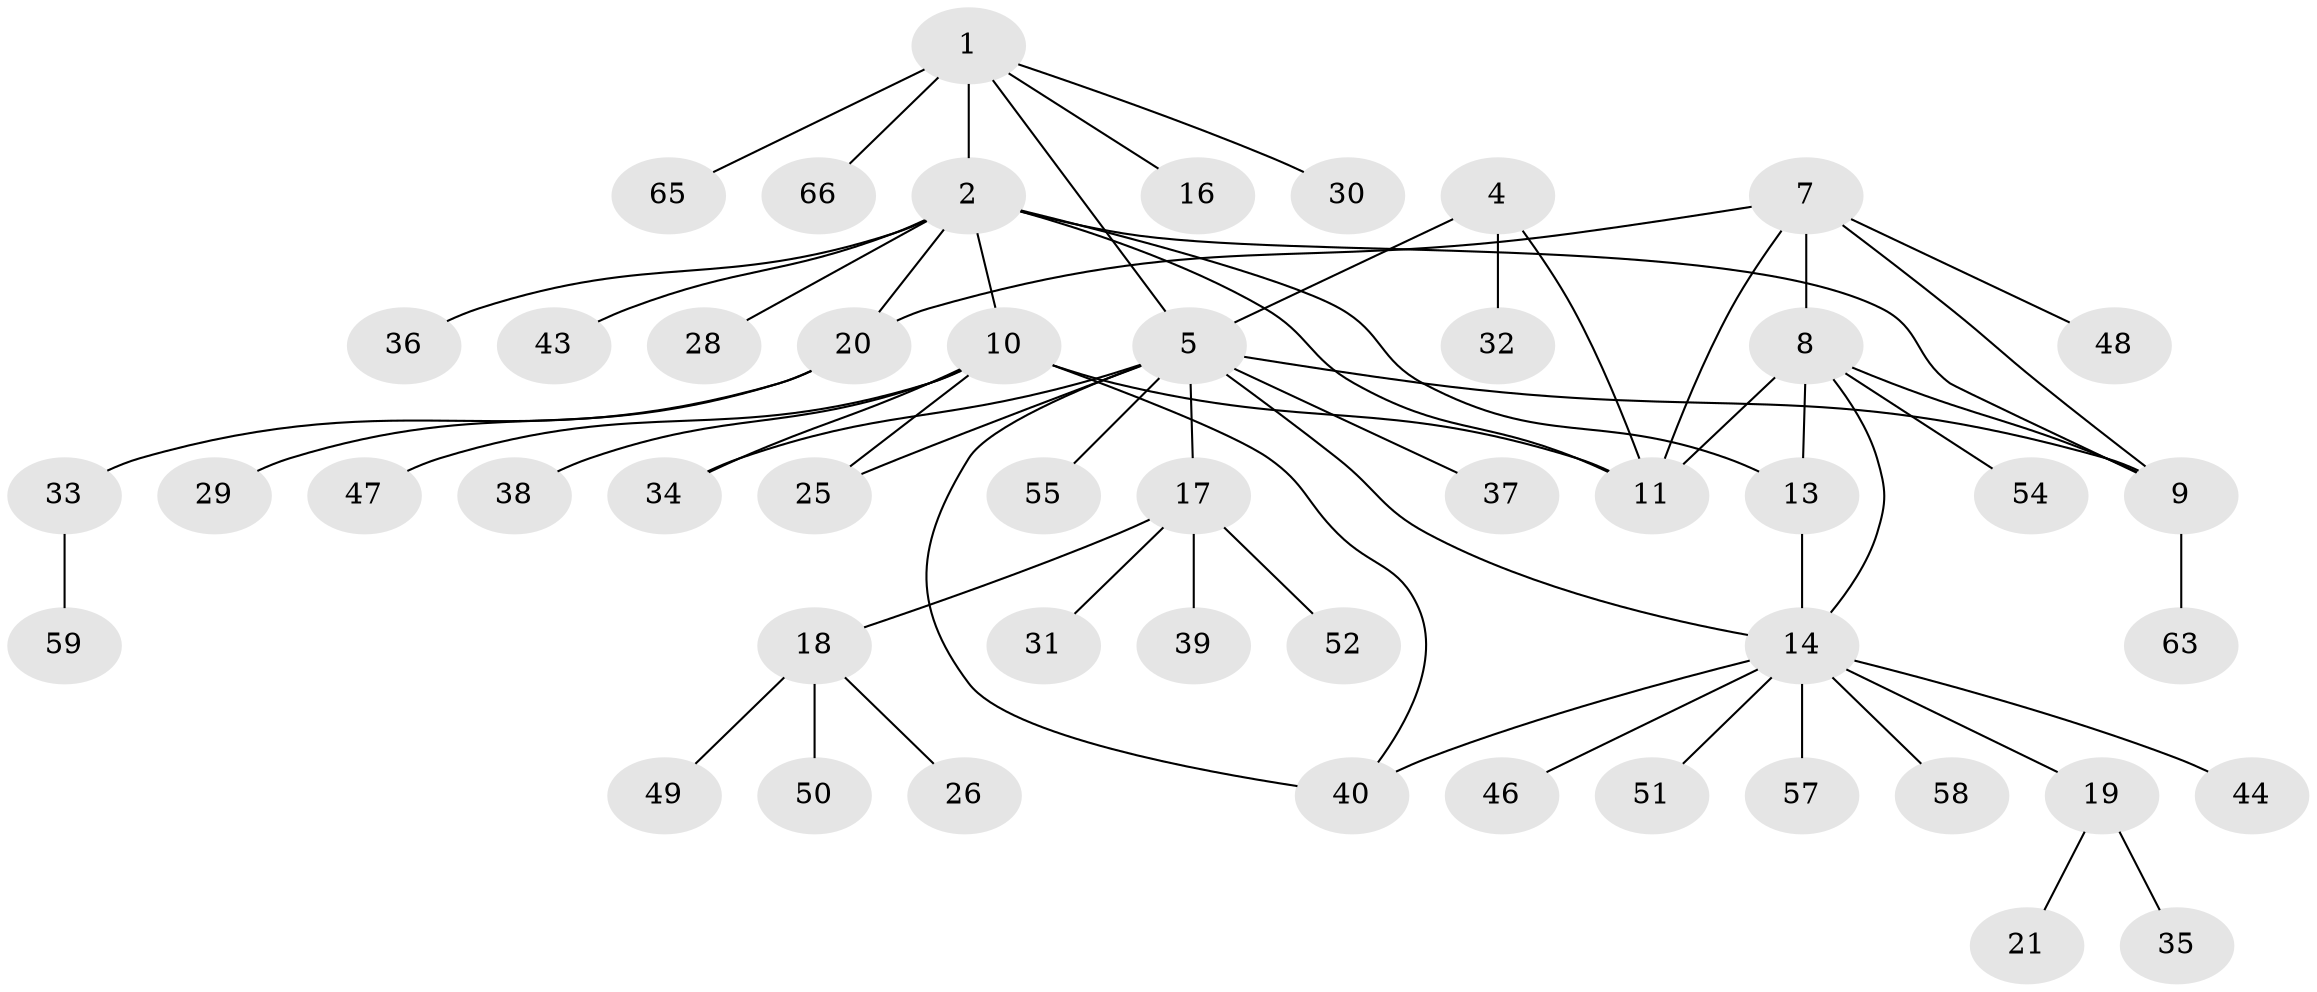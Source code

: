 // Generated by graph-tools (version 1.1) at 2025/24/03/03/25 07:24:11]
// undirected, 49 vertices, 62 edges
graph export_dot {
graph [start="1"]
  node [color=gray90,style=filled];
  1 [super="+3"];
  2 [super="+12"];
  4 [super="+24"];
  5 [super="+6"];
  7 [super="+27"];
  8 [super="+15"];
  9 [super="+61"];
  10 [super="+22"];
  11 [super="+53"];
  13;
  14 [super="+42"];
  16;
  17 [super="+41"];
  18 [super="+60"];
  19 [super="+23"];
  20 [super="+64"];
  21;
  25;
  26;
  28;
  29;
  30;
  31;
  32;
  33;
  34 [super="+56"];
  35;
  36;
  37 [super="+45"];
  38;
  39;
  40 [super="+62"];
  43;
  44;
  46;
  47;
  48;
  49;
  50;
  51;
  52;
  54;
  55;
  57;
  58;
  59;
  63;
  65;
  66;
  1 -- 2 [weight=2];
  1 -- 16;
  1 -- 65;
  1 -- 66;
  1 -- 30;
  1 -- 5;
  2 -- 9;
  2 -- 13;
  2 -- 36;
  2 -- 43;
  2 -- 20;
  2 -- 10;
  2 -- 11;
  2 -- 28;
  4 -- 5 [weight=2];
  4 -- 11;
  4 -- 32;
  5 -- 9;
  5 -- 14;
  5 -- 25;
  5 -- 40;
  5 -- 55;
  5 -- 17;
  5 -- 37;
  5 -- 34;
  7 -- 8;
  7 -- 9;
  7 -- 11;
  7 -- 20;
  7 -- 48;
  8 -- 9;
  8 -- 54;
  8 -- 11 [weight=2];
  8 -- 13;
  8 -- 14;
  9 -- 63;
  10 -- 11;
  10 -- 25;
  10 -- 34;
  10 -- 38;
  10 -- 47;
  10 -- 40;
  13 -- 14;
  14 -- 19;
  14 -- 40;
  14 -- 46;
  14 -- 51;
  14 -- 57;
  14 -- 58;
  14 -- 44;
  17 -- 18;
  17 -- 31;
  17 -- 39;
  17 -- 52;
  18 -- 26;
  18 -- 49;
  18 -- 50;
  19 -- 21;
  19 -- 35;
  20 -- 29;
  20 -- 33;
  33 -- 59;
}
